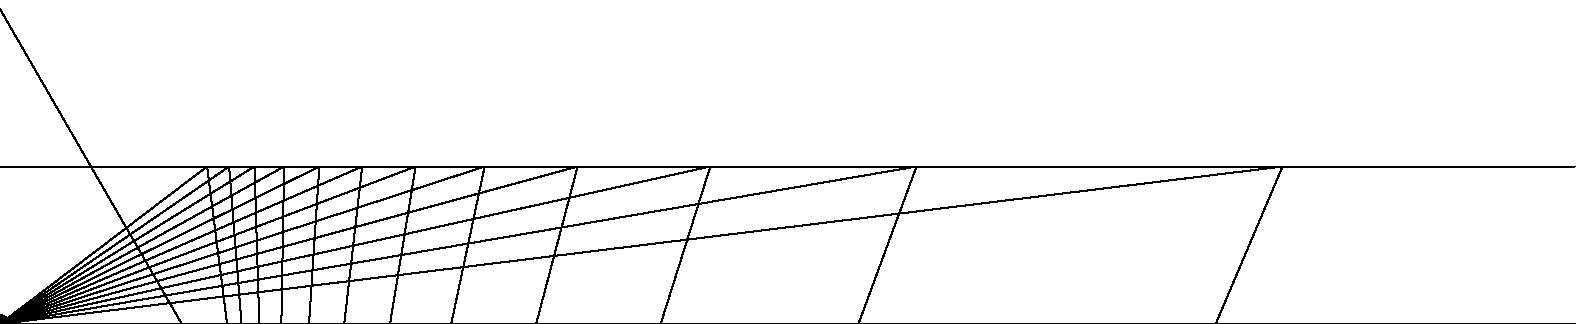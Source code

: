 % equilatrianglelines.mp
% L. Nobre G.
% 2009

prologues := 1;

beginfig(1);
  numeric u, factordown, ang, angl, angh, ydown, xl, xh, astep;
  pen pendot;
  path uline, rline, dline;
  pair auxp;
  u = 2cm;
  factordown = 2.34;
  astep = 2.75;
  xl = -2u;
  xh = 10u;
  angl = 7;
  angh = 38;
  pendot = pencircle scaled (2.5mm);
  ydown = -u*factordown;
  uline = (xl,u)--(xh,u);
  rline = uline rotated (-60);
  dline = (xl,ydown)--(xh,ydown);
  draw uline;
  draw (xl,0)--(xh,0);
  draw dline;
  draw rline;
  z1 = rline intersectionpoint dline;
  draw z1 withpen pendot;
  draw origin withpen pendot;
  for ang=angl step astep until angh:
    pair uapex;
    ypart uapex = u;
    uapex = whatever*dir(ang);
    auxp := uapex+abs(uapex)*dir(ang-120);
    draw origin--uapex--auxp--cycle;
  endfor;
endfig;

end.